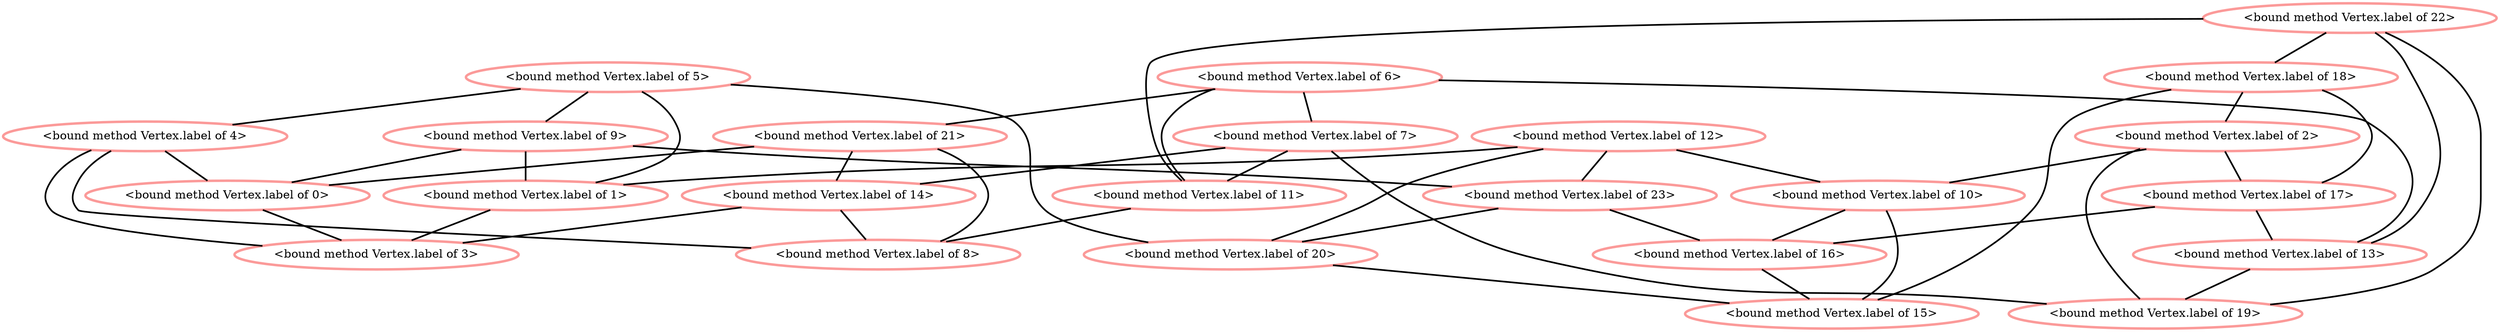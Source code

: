 Graph G {
    0 [penwidth=3,label="<bound method Vertex.label of 0>",color=5, colorscheme=paired12]
    1 [penwidth=3,label="<bound method Vertex.label of 1>",color=5, colorscheme=paired12]
    2 [penwidth=3,label="<bound method Vertex.label of 2>",color=5, colorscheme=paired12]
    3 [penwidth=3,label="<bound method Vertex.label of 3>",color=5, colorscheme=paired12]
    4 [penwidth=3,label="<bound method Vertex.label of 4>",color=5, colorscheme=paired12]
    5 [penwidth=3,label="<bound method Vertex.label of 5>",color=5, colorscheme=paired12]
    6 [penwidth=3,label="<bound method Vertex.label of 6>",color=5, colorscheme=paired12]
    7 [penwidth=3,label="<bound method Vertex.label of 7>",color=5, colorscheme=paired12]
    8 [penwidth=3,label="<bound method Vertex.label of 8>",color=5, colorscheme=paired12]
    9 [penwidth=3,label="<bound method Vertex.label of 9>",color=5, colorscheme=paired12]
    10 [penwidth=3,label="<bound method Vertex.label of 10>",color=5, colorscheme=paired12]
    11 [penwidth=3,label="<bound method Vertex.label of 11>",color=5, colorscheme=paired12]
    12 [penwidth=3,label="<bound method Vertex.label of 12>",color=5, colorscheme=paired12]
    13 [penwidth=3,label="<bound method Vertex.label of 13>",color=5, colorscheme=paired12]
    14 [penwidth=3,label="<bound method Vertex.label of 14>",color=5, colorscheme=paired12]
    15 [penwidth=3,label="<bound method Vertex.label of 15>",color=5, colorscheme=paired12]
    16 [penwidth=3,label="<bound method Vertex.label of 16>",color=5, colorscheme=paired12]
    17 [penwidth=3,label="<bound method Vertex.label of 17>",color=5, colorscheme=paired12]
    18 [penwidth=3,label="<bound method Vertex.label of 18>",color=5, colorscheme=paired12]
    19 [penwidth=3,label="<bound method Vertex.label of 19>",color=5, colorscheme=paired12]
    20 [penwidth=3,label="<bound method Vertex.label of 20>",color=5, colorscheme=paired12]
    21 [penwidth=3,label="<bound method Vertex.label of 21>",color=5, colorscheme=paired12]
    22 [penwidth=3,label="<bound method Vertex.label of 22>",color=5, colorscheme=paired12]
    23 [penwidth=3,label="<bound method Vertex.label of 23>",color=5, colorscheme=paired12]

    6--21 [penwidth=2]
    6--7 [penwidth=2]
    6--11 [penwidth=2]
    6--13 [penwidth=2]
    22--18 [penwidth=2]
    22--11 [penwidth=2]
    22--13 [penwidth=2]
    22--19 [penwidth=2]
    18--2 [penwidth=2]
    18--17 [penwidth=2]
    18--15 [penwidth=2]
    5--9 [penwidth=2]
    5--4 [penwidth=2]
    5--1 [penwidth=2]
    5--20 [penwidth=2]
    9--1 [penwidth=2]
    9--23 [penwidth=2]
    9--0 [penwidth=2]
    21--14 [penwidth=2]
    21--0 [penwidth=2]
    21--8 [penwidth=2]
    7--14 [penwidth=2]
    7--11 [penwidth=2]
    7--19 [penwidth=2]
    14--8 [penwidth=2]
    14--3 [penwidth=2]
    12--1 [penwidth=2]
    12--23 [penwidth=2]
    12--10 [penwidth=2]
    12--20 [penwidth=2]
    2--17 [penwidth=2]
    2--10 [penwidth=2]
    2--19 [penwidth=2]
    4--0 [penwidth=2]
    4--8 [penwidth=2]
    4--3 [penwidth=2]
    11--8 [penwidth=2]
    1--3 [penwidth=2]
    23--20 [penwidth=2]
    23--16 [penwidth=2]
    17--16 [penwidth=2]
    17--13 [penwidth=2]
    0--3 [penwidth=2]
    10--16 [penwidth=2]
    10--15 [penwidth=2]
    20--15 [penwidth=2]
    16--15 [penwidth=2]
    13--19 [penwidth=2]
}